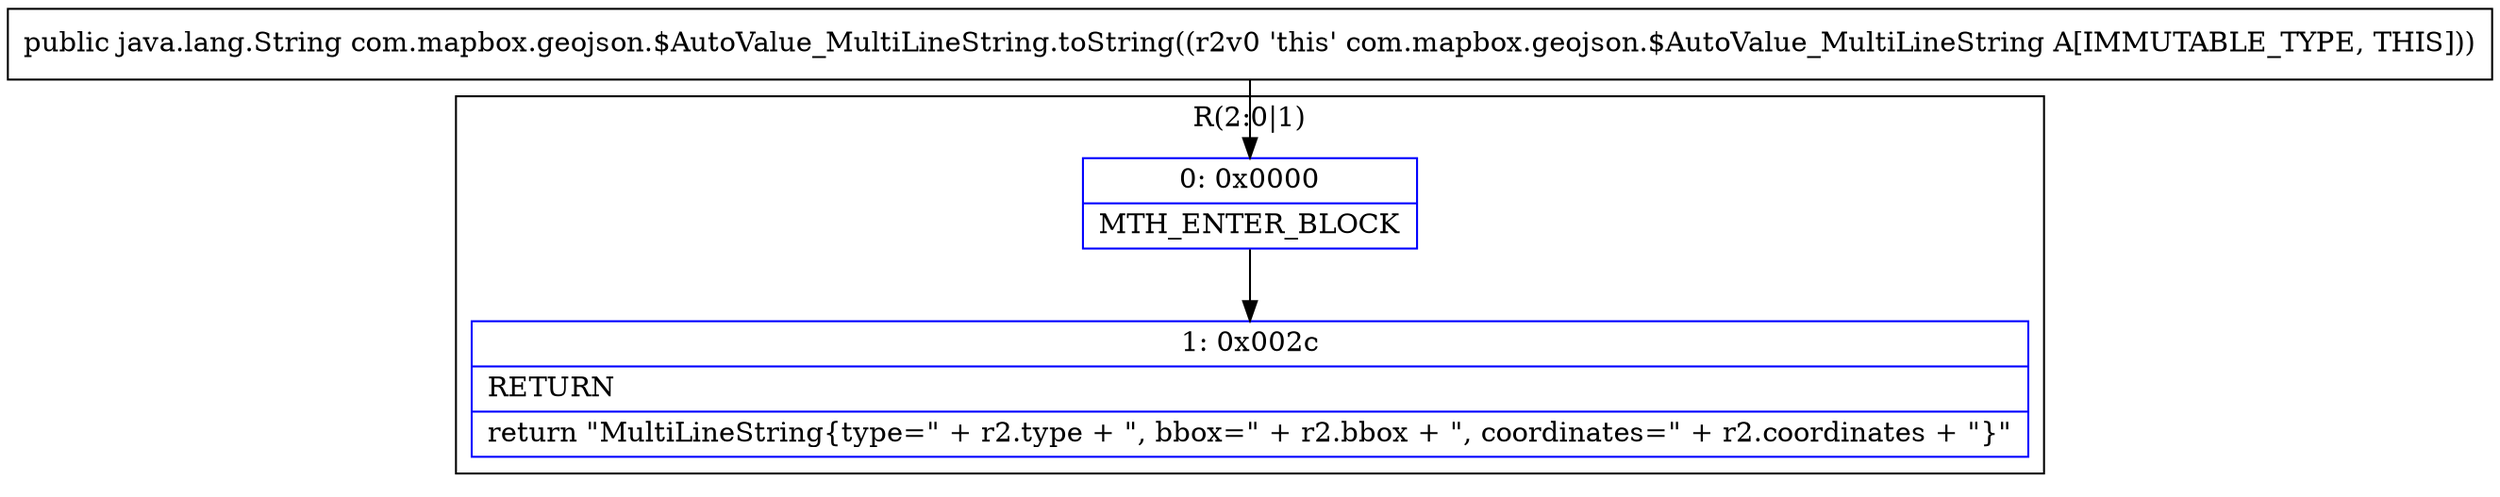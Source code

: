 digraph "CFG forcom.mapbox.geojson.$AutoValue_MultiLineString.toString()Ljava\/lang\/String;" {
subgraph cluster_Region_229459341 {
label = "R(2:0|1)";
node [shape=record,color=blue];
Node_0 [shape=record,label="{0\:\ 0x0000|MTH_ENTER_BLOCK\l}"];
Node_1 [shape=record,label="{1\:\ 0x002c|RETURN\l|return \"MultiLineString\{type=\" + r2.type + \", bbox=\" + r2.bbox + \", coordinates=\" + r2.coordinates + \"\}\"\l}"];
}
MethodNode[shape=record,label="{public java.lang.String com.mapbox.geojson.$AutoValue_MultiLineString.toString((r2v0 'this' com.mapbox.geojson.$AutoValue_MultiLineString A[IMMUTABLE_TYPE, THIS])) }"];
MethodNode -> Node_0;
Node_0 -> Node_1;
}

